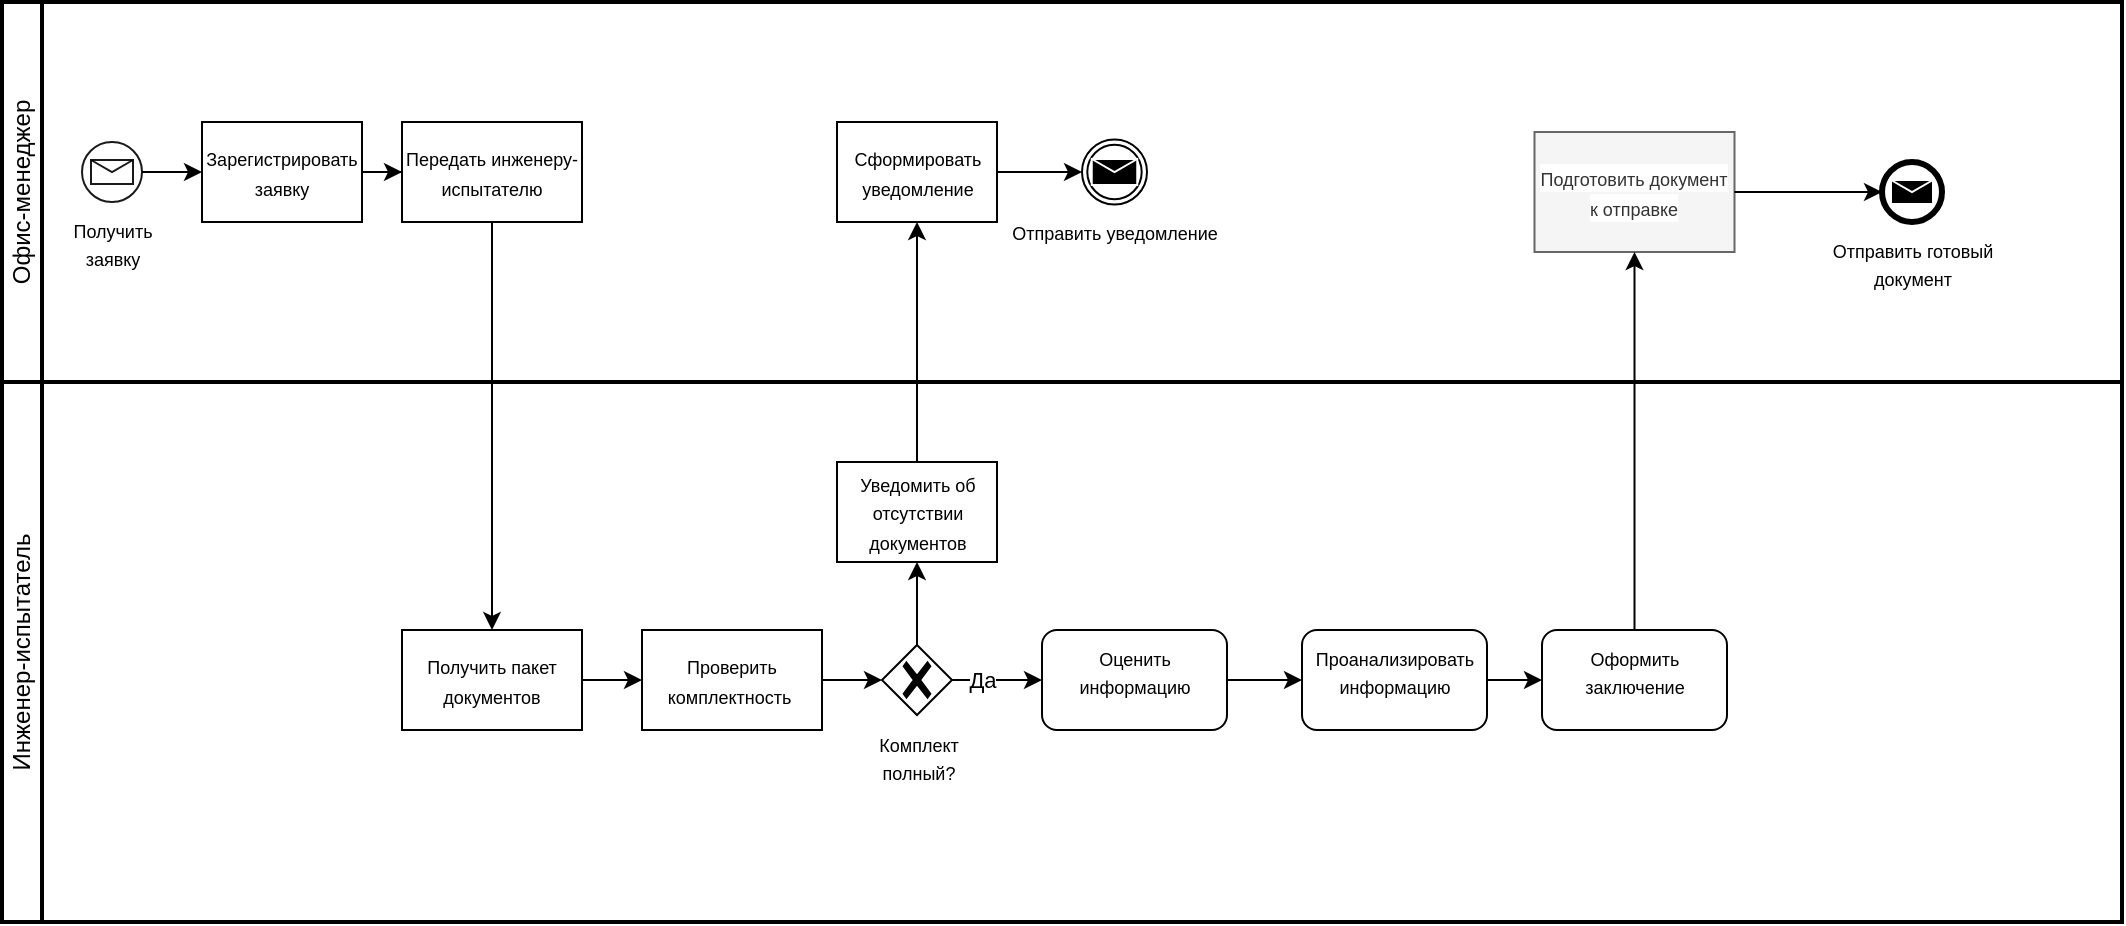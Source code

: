 <mxfile version="27.1.4" pages="2">
  <diagram name="Страница — 1" id="JdAsOSJgoWyrDVArH0wG">
    <mxGraphModel dx="947" dy="552" grid="1" gridSize="10" guides="1" tooltips="1" connect="1" arrows="1" fold="1" page="1" pageScale="1" pageWidth="1169" pageHeight="827" math="0" shadow="0">
      <root>
        <mxCell id="0" />
        <mxCell id="1" parent="0" />
        <mxCell id="9TCDGHJHm5LRPzFvZ1fp-3" value="Офис-менеджер" style="swimlane;html=1;startSize=20;fontStyle=0;collapsible=0;horizontal=0;swimlaneLine=1;swimlaneFillColor=#ffffff;strokeWidth=2;whiteSpace=wrap;" parent="1" vertex="1">
          <mxGeometry x="80" y="340" width="1060" height="190" as="geometry" />
        </mxCell>
        <mxCell id="9TCDGHJHm5LRPzFvZ1fp-6" value="&lt;font style=&quot;font-size: 9px;&quot;&gt;Зарегистрировать заявку&lt;/font&gt;" style="points=[[0.25,0,0],[0.5,0,0],[0.75,0,0],[1,0.25,0],[1,0.5,0],[1,0.75,0],[0.75,1,0],[0.5,1,0],[0.25,1,0],[0,0.75,0],[0,0.5,0],[0,0.25,0]];shape=mxgraph.bpmn.task2;whiteSpace=wrap;rectStyle=rounded;size=10;html=1;container=1;expand=0;collapsible=0;taskMarker=abstract;" parent="9TCDGHJHm5LRPzFvZ1fp-3" vertex="1">
          <mxGeometry x="100" y="60" width="80" height="50" as="geometry" />
        </mxCell>
        <mxCell id="9TCDGHJHm5LRPzFvZ1fp-7" value="&lt;font style=&quot;font-size: 9px;&quot;&gt;Получить&lt;/font&gt;&lt;div&gt;&lt;font style=&quot;font-size: 9px;&quot;&gt;заявку&lt;/font&gt;&lt;/div&gt;" style="points=[[0.145,0.145,0],[0.5,0,0],[0.855,0.145,0],[1,0.5,0],[0.855,0.855,0],[0.5,1,0],[0.145,0.855,0],[0,0.5,0]];shape=mxgraph.bpmn.event;html=1;verticalLabelPosition=bottom;labelBackgroundColor=#ffffff;verticalAlign=top;align=center;perimeter=ellipsePerimeter;outlineConnect=0;aspect=fixed;outline=standard;symbol=message;opacity=90;" parent="9TCDGHJHm5LRPzFvZ1fp-3" vertex="1">
          <mxGeometry x="40" y="70" width="30" height="30" as="geometry" />
        </mxCell>
        <mxCell id="9TCDGHJHm5LRPzFvZ1fp-8" value="" style="endArrow=classic;html=1;rounded=0;exitX=1;exitY=0.5;exitDx=0;exitDy=0;exitPerimeter=0;entryX=0;entryY=0.5;entryDx=0;entryDy=0;entryPerimeter=0;" parent="9TCDGHJHm5LRPzFvZ1fp-3" source="9TCDGHJHm5LRPzFvZ1fp-7" target="9TCDGHJHm5LRPzFvZ1fp-6" edge="1">
          <mxGeometry width="50" height="50" relative="1" as="geometry">
            <mxPoint x="90" y="100" as="sourcePoint" />
            <mxPoint x="140" y="50" as="targetPoint" />
          </mxGeometry>
        </mxCell>
        <mxCell id="9TCDGHJHm5LRPzFvZ1fp-21" value="" style="edgeStyle=orthogonalEdgeStyle;rounded=0;orthogonalLoop=1;jettySize=auto;html=1;" parent="9TCDGHJHm5LRPzFvZ1fp-3" source="9TCDGHJHm5LRPzFvZ1fp-6" target="9TCDGHJHm5LRPzFvZ1fp-9" edge="1">
          <mxGeometry relative="1" as="geometry">
            <mxPoint x="260" y="205" as="sourcePoint" />
            <mxPoint x="320" y="205" as="targetPoint" />
          </mxGeometry>
        </mxCell>
        <mxCell id="9TCDGHJHm5LRPzFvZ1fp-9" value="&lt;font style=&quot;font-size: 9px;&quot;&gt;Передать инженеру- испытателю&lt;/font&gt;" style="points=[[0.25,0,0],[0.5,0,0],[0.75,0,0],[1,0.25,0],[1,0.5,0],[1,0.75,0],[0.75,1,0],[0.5,1,0],[0.25,1,0],[0,0.75,0],[0,0.5,0],[0,0.25,0]];shape=mxgraph.bpmn.task2;whiteSpace=wrap;rectStyle=rounded;size=10;html=1;container=1;expand=0;collapsible=0;taskMarker=abstract;" parent="9TCDGHJHm5LRPzFvZ1fp-3" vertex="1">
          <mxGeometry x="200" y="60" width="90" height="50" as="geometry" />
        </mxCell>
        <mxCell id="9TCDGHJHm5LRPzFvZ1fp-24" value="&lt;font style=&quot;font-size: 9px;&quot;&gt;Отправить уведомление&lt;/font&gt;" style="points=[[0.145,0.145,0],[0.5,0,0],[0.855,0.145,0],[1,0.5,0],[0.855,0.855,0],[0.5,1,0],[0.145,0.855,0],[0,0.5,0]];shape=mxgraph.bpmn.event;html=1;verticalLabelPosition=bottom;labelBackgroundColor=#ffffff;verticalAlign=top;align=center;perimeter=ellipsePerimeter;outlineConnect=0;aspect=fixed;outline=throwing;symbol=message;" parent="9TCDGHJHm5LRPzFvZ1fp-3" vertex="1">
          <mxGeometry x="540" y="68.75" width="32.5" height="32.5" as="geometry" />
        </mxCell>
        <mxCell id="9TCDGHJHm5LRPzFvZ1fp-35" value="" style="edgeStyle=orthogonalEdgeStyle;rounded=0;orthogonalLoop=1;jettySize=auto;html=1;" parent="9TCDGHJHm5LRPzFvZ1fp-3" source="9TCDGHJHm5LRPzFvZ1fp-33" target="9TCDGHJHm5LRPzFvZ1fp-24" edge="1">
          <mxGeometry relative="1" as="geometry" />
        </mxCell>
        <mxCell id="9TCDGHJHm5LRPzFvZ1fp-33" value="&lt;font style=&quot;font-size: 9px;&quot;&gt;Сформировать уведомление&lt;/font&gt;" style="points=[[0.25,0,0],[0.5,0,0],[0.75,0,0],[1,0.25,0],[1,0.5,0],[1,0.75,0],[0.75,1,0],[0.5,1,0],[0.25,1,0],[0,0.75,0],[0,0.5,0],[0,0.25,0]];shape=mxgraph.bpmn.task2;whiteSpace=wrap;rectStyle=rounded;size=10;html=1;container=1;expand=0;collapsible=0;taskMarker=abstract;" parent="9TCDGHJHm5LRPzFvZ1fp-3" vertex="1">
          <mxGeometry x="417.5" y="60" width="80" height="50" as="geometry" />
        </mxCell>
        <mxCell id="9TCDGHJHm5LRPzFvZ1fp-44" value="&lt;span style=&quot;background-color: rgb(255, 255, 255);&quot;&gt;&lt;font style=&quot;font-size: 9px;&quot;&gt;Подготовить документ к отправке&lt;/font&gt;&lt;/span&gt;" style="points=[[0.25,0,0],[0.5,0,0],[0.75,0,0],[1,0.25,0],[1,0.5,0],[1,0.75,0],[0.75,1,0],[0.5,1,0],[0.25,1,0],[0,0.75,0],[0,0.5,0],[0,0.25,0]];shape=mxgraph.bpmn.task2;whiteSpace=wrap;rectStyle=rounded;size=10;html=1;container=1;expand=0;collapsible=0;taskMarker=abstract;isLoopSub=1;fillColor=#f5f5f5;strokeColor=#666666;fontColor=#333333;align=center;" parent="9TCDGHJHm5LRPzFvZ1fp-3" vertex="1">
          <mxGeometry x="766.25" y="65" width="100" height="60" as="geometry" />
        </mxCell>
        <mxCell id="9TCDGHJHm5LRPzFvZ1fp-45" value="&lt;font style=&quot;font-size: 9px;&quot;&gt;Отправить&amp;nbsp;&lt;/font&gt;&lt;span style=&quot;font-size: 9px; background-color: light-dark(rgb(255, 255, 255), rgb(18, 18, 18)); color: light-dark(rgb(0, 0, 0), rgb(255, 255, 255));&quot;&gt;готовый&lt;/span&gt;&lt;div&gt;&lt;font style=&quot;font-size: 9px;&quot;&gt;документ&lt;/font&gt;&lt;/div&gt;" style="points=[[0.145,0.145,0],[0.5,0,0],[0.855,0.145,0],[1,0.5,0],[0.855,0.855,0],[0.5,1,0],[0.145,0.855,0],[0,0.5,0]];shape=mxgraph.bpmn.event;html=1;verticalLabelPosition=bottom;labelBackgroundColor=#ffffff;verticalAlign=top;align=center;perimeter=ellipsePerimeter;outlineConnect=0;aspect=fixed;outline=end;symbol=message;" parent="9TCDGHJHm5LRPzFvZ1fp-3" vertex="1">
          <mxGeometry x="940" y="80" width="30" height="30" as="geometry" />
        </mxCell>
        <mxCell id="9TCDGHJHm5LRPzFvZ1fp-46" value="" style="endArrow=classic;html=1;rounded=0;exitX=1;exitY=0.5;exitDx=0;exitDy=0;exitPerimeter=0;entryX=0;entryY=0.5;entryDx=0;entryDy=0;entryPerimeter=0;" parent="9TCDGHJHm5LRPzFvZ1fp-3" source="9TCDGHJHm5LRPzFvZ1fp-44" target="9TCDGHJHm5LRPzFvZ1fp-45" edge="1">
          <mxGeometry width="50" height="50" relative="1" as="geometry">
            <mxPoint x="830" y="180" as="sourcePoint" />
            <mxPoint x="830" y="240" as="targetPoint" />
          </mxGeometry>
        </mxCell>
        <mxCell id="9TCDGHJHm5LRPzFvZ1fp-4" value="Инженер-испытатель" style="swimlane;html=1;startSize=20;fontStyle=0;collapsible=0;horizontal=0;swimlaneLine=1;swimlaneFillColor=#ffffff;strokeWidth=2;whiteSpace=wrap;" parent="1" vertex="1">
          <mxGeometry x="80" y="530" width="1060" height="270" as="geometry" />
        </mxCell>
        <mxCell id="9TCDGHJHm5LRPzFvZ1fp-17" value="" style="edgeStyle=orthogonalEdgeStyle;rounded=0;orthogonalLoop=1;jettySize=auto;html=1;" parent="9TCDGHJHm5LRPzFvZ1fp-4" source="9TCDGHJHm5LRPzFvZ1fp-14" target="9TCDGHJHm5LRPzFvZ1fp-16" edge="1">
          <mxGeometry relative="1" as="geometry" />
        </mxCell>
        <mxCell id="9TCDGHJHm5LRPzFvZ1fp-14" value="&lt;font style=&quot;font-size: 9px;&quot;&gt;Получить пакет документов&lt;/font&gt;" style="points=[[0.25,0,0],[0.5,0,0],[0.75,0,0],[1,0.25,0],[1,0.5,0],[1,0.75,0],[0.75,1,0],[0.5,1,0],[0.25,1,0],[0,0.75,0],[0,0.5,0],[0,0.25,0]];shape=mxgraph.bpmn.task2;whiteSpace=wrap;rectStyle=rounded;size=10;html=1;container=1;expand=0;collapsible=0;taskMarker=abstract;" parent="9TCDGHJHm5LRPzFvZ1fp-4" vertex="1">
          <mxGeometry x="200" y="124" width="90" height="50" as="geometry" />
        </mxCell>
        <mxCell id="9TCDGHJHm5LRPzFvZ1fp-19" value="" style="edgeStyle=orthogonalEdgeStyle;rounded=0;orthogonalLoop=1;jettySize=auto;html=1;entryX=0;entryY=0.5;entryDx=0;entryDy=0;entryPerimeter=0;" parent="9TCDGHJHm5LRPzFvZ1fp-4" source="9TCDGHJHm5LRPzFvZ1fp-16" target="9TCDGHJHm5LRPzFvZ1fp-20" edge="1">
          <mxGeometry relative="1" as="geometry">
            <mxPoint x="480" y="80" as="targetPoint" />
            <Array as="points" />
          </mxGeometry>
        </mxCell>
        <mxCell id="9TCDGHJHm5LRPzFvZ1fp-16" value="&lt;font style=&quot;font-size: 9px;&quot;&gt;Проверить комплектность&amp;nbsp;&lt;/font&gt;" style="points=[[0.25,0,0],[0.5,0,0],[0.75,0,0],[1,0.25,0],[1,0.5,0],[1,0.75,0],[0.75,1,0],[0.5,1,0],[0.25,1,0],[0,0.75,0],[0,0.5,0],[0,0.25,0]];shape=mxgraph.bpmn.task2;whiteSpace=wrap;rectStyle=rounded;size=10;html=1;container=1;expand=0;collapsible=0;taskMarker=abstract;" parent="9TCDGHJHm5LRPzFvZ1fp-4" vertex="1">
          <mxGeometry x="320" y="124" width="90" height="50" as="geometry" />
        </mxCell>
        <mxCell id="9TCDGHJHm5LRPzFvZ1fp-26" value="" style="edgeStyle=orthogonalEdgeStyle;rounded=0;orthogonalLoop=1;jettySize=auto;html=1;" parent="9TCDGHJHm5LRPzFvZ1fp-4" source="9TCDGHJHm5LRPzFvZ1fp-20" target="9TCDGHJHm5LRPzFvZ1fp-25" edge="1">
          <mxGeometry relative="1" as="geometry" />
        </mxCell>
        <mxCell id="9TCDGHJHm5LRPzFvZ1fp-27" value="Да" style="edgeLabel;html=1;align=center;verticalAlign=middle;resizable=0;points=[];" parent="9TCDGHJHm5LRPzFvZ1fp-26" vertex="1" connectable="0">
          <mxGeometry x="0.227" relative="1" as="geometry">
            <mxPoint x="-13" as="offset" />
          </mxGeometry>
        </mxCell>
        <mxCell id="9TCDGHJHm5LRPzFvZ1fp-20" value="&lt;font style=&quot;font-size: 9px;&quot;&gt;Комплект&lt;/font&gt;&lt;div&gt;&lt;span style=&quot;background-color: light-dark(rgb(255, 255, 255), rgb(18, 18, 18)); color: light-dark(rgb(0, 0, 0), rgb(255, 255, 255));&quot;&gt;&lt;font style=&quot;font-size: 9px;&quot;&gt;полный?&lt;/font&gt;&lt;/span&gt;&lt;/div&gt;" style="points=[[0.25,0.25,0],[0.5,0,0],[0.75,0.25,0],[1,0.5,0],[0.75,0.75,0],[0.5,1,0],[0.25,0.75,0],[0,0.5,0]];shape=mxgraph.bpmn.gateway2;html=1;verticalLabelPosition=bottom;labelBackgroundColor=#ffffff;verticalAlign=top;align=center;perimeter=rhombusPerimeter;outlineConnect=0;outline=none;symbol=none;gwType=exclusive;" parent="9TCDGHJHm5LRPzFvZ1fp-4" vertex="1">
          <mxGeometry x="440" y="131.5" width="35" height="35" as="geometry" />
        </mxCell>
        <mxCell id="9TCDGHJHm5LRPzFvZ1fp-39" value="" style="edgeStyle=orthogonalEdgeStyle;rounded=0;orthogonalLoop=1;jettySize=auto;html=1;" parent="9TCDGHJHm5LRPzFvZ1fp-4" source="9TCDGHJHm5LRPzFvZ1fp-25" target="9TCDGHJHm5LRPzFvZ1fp-38" edge="1">
          <mxGeometry relative="1" as="geometry" />
        </mxCell>
        <mxCell id="9TCDGHJHm5LRPzFvZ1fp-25" value="&lt;font style=&quot;font-size: 9px;&quot;&gt;Оценить информацию&lt;/font&gt;" style="rounded=1;whiteSpace=wrap;html=1;verticalAlign=top;labelBackgroundColor=#ffffff;" parent="9TCDGHJHm5LRPzFvZ1fp-4" vertex="1">
          <mxGeometry x="520" y="124" width="92.5" height="50" as="geometry" />
        </mxCell>
        <mxCell id="9TCDGHJHm5LRPzFvZ1fp-31" value="&lt;font style=&quot;font-size: 9px;&quot;&gt;Уведомить об отсутствии документов&lt;/font&gt;" style="points=[[0.25,0,0],[0.5,0,0],[0.75,0,0],[1,0.25,0],[1,0.5,0],[1,0.75,0],[0.75,1,0],[0.5,1,0],[0.25,1,0],[0,0.75,0],[0,0.5,0],[0,0.25,0]];shape=mxgraph.bpmn.task2;whiteSpace=wrap;rectStyle=rounded;size=10;html=1;container=1;expand=0;collapsible=0;taskMarker=abstract;" parent="9TCDGHJHm5LRPzFvZ1fp-4" vertex="1">
          <mxGeometry x="417.5" y="40" width="80" height="50" as="geometry" />
        </mxCell>
        <mxCell id="9TCDGHJHm5LRPzFvZ1fp-32" value="" style="endArrow=classic;html=1;rounded=0;exitX=0.5;exitY=0;exitDx=0;exitDy=0;exitPerimeter=0;entryX=0.5;entryY=1;entryDx=0;entryDy=0;entryPerimeter=0;" parent="9TCDGHJHm5LRPzFvZ1fp-4" source="9TCDGHJHm5LRPzFvZ1fp-20" target="9TCDGHJHm5LRPzFvZ1fp-31" edge="1">
          <mxGeometry width="50" height="50" relative="1" as="geometry">
            <mxPoint x="340" y="120" as="sourcePoint" />
            <mxPoint x="390" y="70" as="targetPoint" />
          </mxGeometry>
        </mxCell>
        <mxCell id="9TCDGHJHm5LRPzFvZ1fp-41" value="" style="edgeStyle=orthogonalEdgeStyle;rounded=0;orthogonalLoop=1;jettySize=auto;html=1;" parent="9TCDGHJHm5LRPzFvZ1fp-4" source="9TCDGHJHm5LRPzFvZ1fp-38" target="9TCDGHJHm5LRPzFvZ1fp-40" edge="1">
          <mxGeometry relative="1" as="geometry" />
        </mxCell>
        <mxCell id="9TCDGHJHm5LRPzFvZ1fp-38" value="&lt;font style=&quot;font-size: 9px;&quot;&gt;Проанализировать информацию&lt;/font&gt;" style="rounded=1;whiteSpace=wrap;html=1;verticalAlign=top;labelBackgroundColor=#ffffff;" parent="9TCDGHJHm5LRPzFvZ1fp-4" vertex="1">
          <mxGeometry x="650" y="124" width="92.5" height="50" as="geometry" />
        </mxCell>
        <mxCell id="9TCDGHJHm5LRPzFvZ1fp-40" value="&lt;font style=&quot;font-size: 9px;&quot;&gt;Оформить заключение&lt;/font&gt;" style="rounded=1;whiteSpace=wrap;html=1;verticalAlign=top;labelBackgroundColor=#ffffff;" parent="9TCDGHJHm5LRPzFvZ1fp-4" vertex="1">
          <mxGeometry x="770" y="124" width="92.5" height="50" as="geometry" />
        </mxCell>
        <mxCell id="9TCDGHJHm5LRPzFvZ1fp-15" value="" style="edgeStyle=orthogonalEdgeStyle;rounded=0;orthogonalLoop=1;jettySize=auto;html=1;" parent="1" source="9TCDGHJHm5LRPzFvZ1fp-9" target="9TCDGHJHm5LRPzFvZ1fp-14" edge="1">
          <mxGeometry relative="1" as="geometry" />
        </mxCell>
        <mxCell id="9TCDGHJHm5LRPzFvZ1fp-34" value="" style="edgeStyle=orthogonalEdgeStyle;rounded=0;orthogonalLoop=1;jettySize=auto;html=1;" parent="1" source="9TCDGHJHm5LRPzFvZ1fp-31" target="9TCDGHJHm5LRPzFvZ1fp-33" edge="1">
          <mxGeometry relative="1" as="geometry" />
        </mxCell>
        <mxCell id="9TCDGHJHm5LRPzFvZ1fp-43" value="" style="edgeStyle=orthogonalEdgeStyle;rounded=0;orthogonalLoop=1;jettySize=auto;html=1;entryX=0.5;entryY=1;entryDx=0;entryDy=0;entryPerimeter=0;" parent="1" source="9TCDGHJHm5LRPzFvZ1fp-40" target="9TCDGHJHm5LRPzFvZ1fp-44" edge="1">
          <mxGeometry relative="1" as="geometry">
            <mxPoint x="896.25" y="230" as="targetPoint" />
          </mxGeometry>
        </mxCell>
      </root>
    </mxGraphModel>
  </diagram>
  <diagram name="Копия Страница — 1" id="7LpzkgpUaZMD067cDWDc">
    <mxGraphModel dx="1988" dy="1160" grid="1" gridSize="10" guides="1" tooltips="1" connect="1" arrows="1" fold="1" page="1" pageScale="1" pageWidth="1169" pageHeight="827" math="0" shadow="0">
      <root>
        <mxCell id="yQtGxOdmjUm_d_wi27j--0" />
        <mxCell id="yQtGxOdmjUm_d_wi27j--1" parent="yQtGxOdmjUm_d_wi27j--0" />
        <mxCell id="yQtGxOdmjUm_d_wi27j--2" value="Офис-менеджер" style="swimlane;html=1;startSize=20;fontStyle=0;collapsible=0;horizontal=0;swimlaneLine=1;swimlaneFillColor=#ffffff;strokeWidth=2;whiteSpace=wrap;" parent="yQtGxOdmjUm_d_wi27j--1" vertex="1">
          <mxGeometry x="10" y="280" width="1720" height="250" as="geometry" />
        </mxCell>
        <mxCell id="yQtGxOdmjUm_d_wi27j--3" value="&lt;font style=&quot;font-size: 11px;&quot;&gt;Зарегистрировать заявку&lt;/font&gt;" style="points=[[0.25,0,0],[0.5,0,0],[0.75,0,0],[1,0.25,0],[1,0.5,0],[1,0.75,0],[0.75,1,0],[0.5,1,0],[0.25,1,0],[0,0.75,0],[0,0.5,0],[0,0.25,0]];shape=mxgraph.bpmn.task2;whiteSpace=wrap;rectStyle=rounded;size=10;html=1;container=1;expand=0;collapsible=0;taskMarker=abstract;" parent="yQtGxOdmjUm_d_wi27j--2" vertex="1">
          <mxGeometry x="80" y="67.5" width="100" height="55" as="geometry" />
        </mxCell>
        <mxCell id="yQtGxOdmjUm_d_wi27j--4" value="&lt;font style=&quot;font-size: 10px;&quot;&gt;Получить&lt;/font&gt;&lt;div&gt;&lt;font style=&quot;font-size: 10px;&quot;&gt;заявку&lt;/font&gt;&lt;/div&gt;" style="points=[[0.145,0.145,0],[0.5,0,0],[0.855,0.145,0],[1,0.5,0],[0.855,0.855,0],[0.5,1,0],[0.145,0.855,0],[0,0.5,0]];shape=mxgraph.bpmn.event;html=1;verticalLabelPosition=bottom;labelBackgroundColor=#ffffff;verticalAlign=top;align=center;perimeter=ellipsePerimeter;outlineConnect=0;aspect=fixed;outline=standard;symbol=message;opacity=90;" parent="yQtGxOdmjUm_d_wi27j--2" vertex="1">
          <mxGeometry x="30" y="80" width="30" height="30" as="geometry" />
        </mxCell>
        <mxCell id="yQtGxOdmjUm_d_wi27j--5" value="" style="endArrow=classic;html=1;rounded=0;exitX=1;exitY=0.5;exitDx=0;exitDy=0;exitPerimeter=0;entryX=0;entryY=0.5;entryDx=0;entryDy=0;entryPerimeter=0;" parent="yQtGxOdmjUm_d_wi27j--2" source="yQtGxOdmjUm_d_wi27j--4" target="yQtGxOdmjUm_d_wi27j--3" edge="1">
          <mxGeometry width="50" height="50" relative="1" as="geometry">
            <mxPoint x="90" y="100" as="sourcePoint" />
            <mxPoint x="140" y="50" as="targetPoint" />
          </mxGeometry>
        </mxCell>
        <mxCell id="yQtGxOdmjUm_d_wi27j--6" value="" style="edgeStyle=orthogonalEdgeStyle;rounded=0;orthogonalLoop=1;jettySize=auto;html=1;" parent="yQtGxOdmjUm_d_wi27j--2" source="RFWAuB7aAIMX6tV1S9kd-12" target="yQtGxOdmjUm_d_wi27j--7" edge="1">
          <mxGeometry relative="1" as="geometry">
            <mxPoint x="260" y="205" as="sourcePoint" />
            <mxPoint x="320" y="205" as="targetPoint" />
          </mxGeometry>
        </mxCell>
        <mxCell id="RFWAuB7aAIMX6tV1S9kd-14" value="Да&lt;div&gt;&lt;br&gt;&lt;/div&gt;" style="edgeLabel;html=1;align=center;verticalAlign=middle;resizable=0;points=[];" parent="yQtGxOdmjUm_d_wi27j--6" vertex="1" connectable="0">
          <mxGeometry x="0.255" y="-2" relative="1" as="geometry">
            <mxPoint as="offset" />
          </mxGeometry>
        </mxCell>
        <mxCell id="yQtGxOdmjUm_d_wi27j--7" value="&lt;font&gt;Передать данные заявки инженеру ИЛ&lt;/font&gt;" style="points=[[0.25,0,0],[0.5,0,0],[0.75,0,0],[1,0.25,0],[1,0.5,0],[1,0.75,0],[0.75,1,0],[0.5,1,0],[0.25,1,0],[0,0.75,0],[0,0.5,0],[0,0.25,0]];shape=mxgraph.bpmn.task2;whiteSpace=wrap;rectStyle=rounded;size=10;html=1;container=1;expand=0;collapsible=0;taskMarker=abstract;" parent="yQtGxOdmjUm_d_wi27j--2" vertex="1">
          <mxGeometry x="290" y="65" width="102.5" height="60" as="geometry" />
        </mxCell>
        <mxCell id="RFWAuB7aAIMX6tV1S9kd-12" value="&lt;span style=&quot;background-color: light-dark(rgb(255, 255, 255), rgb(18, 18, 18));&quot;&gt;Требуется очная&lt;/span&gt;&lt;div&gt;&lt;span style=&quot;background-color: light-dark(rgb(255, 255, 255), rgb(18, 18, 18));&quot;&gt;&amp;nbsp;проверка?&lt;/span&gt;&lt;/div&gt;" style="points=[[0.25,0.25,0],[0.5,0,0],[0.75,0.25,0],[1,0.5,0],[0.75,0.75,0],[0.5,1,0],[0.25,0.75,0],[0,0.5,0]];shape=mxgraph.bpmn.gateway2;html=1;verticalLabelPosition=bottom;labelBackgroundColor=#ffffff;verticalAlign=middle;align=center;perimeter=rhombusPerimeter;outlineConnect=0;outline=none;symbol=none;gwType=exclusive;textShadow=0;fontColor=default;labelBorderColor=none;" parent="yQtGxOdmjUm_d_wi27j--2" vertex="1">
          <mxGeometry x="200" y="70" width="50" height="50" as="geometry" />
        </mxCell>
        <mxCell id="RFWAuB7aAIMX6tV1S9kd-13" value="" style="edgeStyle=orthogonalEdgeStyle;rounded=0;orthogonalLoop=1;jettySize=auto;html=1;" parent="yQtGxOdmjUm_d_wi27j--2" source="yQtGxOdmjUm_d_wi27j--3" target="RFWAuB7aAIMX6tV1S9kd-12" edge="1">
          <mxGeometry relative="1" as="geometry">
            <mxPoint x="170" y="425" as="sourcePoint" />
            <mxPoint x="308" y="425" as="targetPoint" />
          </mxGeometry>
        </mxCell>
        <mxCell id="RFWAuB7aAIMX6tV1S9kd-30" value="Сформировать уведомление" style="points=[[0.25,0,0],[0.5,0,0],[0.75,0,0],[1,0.25,0],[1,0.5,0],[1,0.75,0],[0.75,1,0],[0.5,1,0],[0.25,1,0],[0,0.75,0],[0,0.5,0],[0,0.25,0]];shape=mxgraph.bpmn.task2;whiteSpace=wrap;rectStyle=rounded;size=10;html=1;container=1;expand=0;collapsible=0;taskMarker=abstract;" parent="yQtGxOdmjUm_d_wi27j--2" vertex="1">
          <mxGeometry x="900" y="75" width="100" height="50" as="geometry" />
        </mxCell>
        <mxCell id="RFWAuB7aAIMX6tV1S9kd-32" value="Отправить уведомление&lt;div&gt;&amp;nbsp;о несоответствии&lt;/div&gt;" style="points=[[0.145,0.145,0],[0.5,0,0],[0.855,0.145,0],[1,0.5,0],[0.855,0.855,0],[0.5,1,0],[0.145,0.855,0],[0,0.5,0]];shape=mxgraph.bpmn.event;html=1;verticalLabelPosition=bottom;labelBackgroundColor=#ffffff;verticalAlign=top;align=center;perimeter=ellipsePerimeter;outlineConnect=0;aspect=fixed;outline=end;symbol=message;" parent="yQtGxOdmjUm_d_wi27j--2" vertex="1">
          <mxGeometry x="1060" y="82.5" width="35" height="35" as="geometry" />
        </mxCell>
        <mxCell id="RFWAuB7aAIMX6tV1S9kd-33" value="" style="endArrow=classic;html=1;rounded=0;exitX=1;exitY=0.5;exitDx=0;exitDy=0;exitPerimeter=0;entryX=0;entryY=0.5;entryDx=0;entryDy=0;entryPerimeter=0;" parent="yQtGxOdmjUm_d_wi27j--2" source="RFWAuB7aAIMX6tV1S9kd-30" target="RFWAuB7aAIMX6tV1S9kd-32" edge="1">
          <mxGeometry width="50" height="50" relative="1" as="geometry">
            <mxPoint x="870" y="140" as="sourcePoint" />
            <mxPoint x="920" y="90" as="targetPoint" />
          </mxGeometry>
        </mxCell>
        <mxCell id="fvcKFfCOrMoyN4EGfYjZ-17" value="" style="edgeStyle=orthogonalEdgeStyle;rounded=0;orthogonalLoop=1;jettySize=auto;html=1;entryX=0;entryY=0.5;entryDx=0;entryDy=0;entryPerimeter=0;exitX=1;exitY=0.5;exitDx=0;exitDy=0;exitPerimeter=0;" parent="yQtGxOdmjUm_d_wi27j--2" source="fvcKFfCOrMoyN4EGfYjZ-22" target="fvcKFfCOrMoyN4EGfYjZ-18" edge="1">
          <mxGeometry relative="1" as="geometry">
            <mxPoint x="1582.5" y="95.0" as="sourcePoint" />
            <mxPoint x="1691" y="95" as="targetPoint" />
          </mxGeometry>
        </mxCell>
        <mxCell id="fvcKFfCOrMoyN4EGfYjZ-18" value="Отправить документ&lt;div&gt;&amp;nbsp;заказчику&lt;/div&gt;" style="points=[[0.145,0.145,0],[0.5,0,0],[0.855,0.145,0],[1,0.5,0],[0.855,0.855,0],[0.5,1,0],[0.145,0.855,0],[0,0.5,0]];shape=mxgraph.bpmn.event;html=1;verticalLabelPosition=bottom;labelBackgroundColor=#ffffff;verticalAlign=top;align=center;perimeter=ellipsePerimeter;outlineConnect=0;aspect=fixed;outline=end;symbol=message;" parent="yQtGxOdmjUm_d_wi27j--2" vertex="1">
          <mxGeometry x="1630" y="77.5" width="35" height="35" as="geometry" />
        </mxCell>
        <mxCell id="fvcKFfCOrMoyN4EGfYjZ-22" value="Подготовить документ к отправке" style="points=[[0.25,0,0],[0.5,0,0],[0.75,0,0],[1,0.25,0],[1,0.5,0],[1,0.75,0],[0.75,1,0],[0.5,1,0],[0.25,1,0],[0,0.75,0],[0,0.5,0],[0,0.25,0]];shape=mxgraph.bpmn.task2;whiteSpace=wrap;rectStyle=rounded;size=10;html=1;container=1;expand=0;collapsible=0;taskMarker=abstract;isLoopSub=1;fillColor=#f5f5f5;fontColor=#333333;strokeColor=#666666;" parent="yQtGxOdmjUm_d_wi27j--2" vertex="1">
          <mxGeometry x="1465.63" y="60" width="121.25" height="70" as="geometry" />
        </mxCell>
        <mxCell id="GdXbUY7H38-iCRs2Wi-D-4" value="Сформировать уведомление" style="points=[[0.25,0,0],[0.5,0,0],[0.75,0,0],[1,0.25,0],[1,0.5,0],[1,0.75,0],[0.75,1,0],[0.5,1,0],[0.25,1,0],[0,0.75,0],[0,0.5,0],[0,0.25,0]];shape=mxgraph.bpmn.task2;whiteSpace=wrap;rectStyle=rounded;size=10;html=1;container=1;expand=0;collapsible=0;taskMarker=abstract;" vertex="1" parent="yQtGxOdmjUm_d_wi27j--2">
          <mxGeometry x="470" y="70" width="100" height="50" as="geometry" />
        </mxCell>
        <mxCell id="GdXbUY7H38-iCRs2Wi-D-5" value="Отправить уведомление&lt;div&gt;&amp;nbsp;о несоответствии&lt;/div&gt;" style="points=[[0.145,0.145,0],[0.5,0,0],[0.855,0.145,0],[1,0.5,0],[0.855,0.855,0],[0.5,1,0],[0.145,0.855,0],[0,0.5,0]];shape=mxgraph.bpmn.event;html=1;verticalLabelPosition=bottom;labelBackgroundColor=#ffffff;verticalAlign=top;align=center;perimeter=ellipsePerimeter;outlineConnect=0;aspect=fixed;outline=end;symbol=message;" vertex="1" parent="yQtGxOdmjUm_d_wi27j--2">
          <mxGeometry x="650" y="77.5" width="35" height="35" as="geometry" />
        </mxCell>
        <mxCell id="GdXbUY7H38-iCRs2Wi-D-7" value="" style="endArrow=classic;html=1;rounded=0;exitX=1;exitY=0.5;exitDx=0;exitDy=0;exitPerimeter=0;entryX=0;entryY=0.5;entryDx=0;entryDy=0;entryPerimeter=0;" edge="1" parent="yQtGxOdmjUm_d_wi27j--2" source="GdXbUY7H38-iCRs2Wi-D-4" target="GdXbUY7H38-iCRs2Wi-D-5">
          <mxGeometry width="50" height="50" relative="1" as="geometry">
            <mxPoint x="680" y="240" as="sourcePoint" />
            <mxPoint x="670" y="98" as="targetPoint" />
          </mxGeometry>
        </mxCell>
        <mxCell id="yQtGxOdmjUm_d_wi27j--14" value="Инженер-испытатель" style="swimlane;html=1;startSize=20;fontStyle=0;collapsible=0;horizontal=0;swimlaneLine=1;swimlaneFillColor=#ffffff;strokeWidth=2;whiteSpace=wrap;" parent="yQtGxOdmjUm_d_wi27j--1" vertex="1">
          <mxGeometry x="10" y="530" width="1720" height="270" as="geometry" />
        </mxCell>
        <mxCell id="RFWAuB7aAIMX6tV1S9kd-37" value="Получить данные заявки" style="points=[[0.25,0,0],[0.5,0,0],[0.75,0,0],[1,0.25,0],[1,0.5,0],[1,0.75,0],[0.75,1,0],[0.5,1,0],[0.25,1,0],[0,0.75,0],[0,0.5,0],[0,0.25,0]];shape=mxgraph.bpmn.task2;whiteSpace=wrap;rectStyle=rounded;size=10;html=1;container=1;expand=0;collapsible=0;taskMarker=abstract;" parent="yQtGxOdmjUm_d_wi27j--14" vertex="1">
          <mxGeometry x="172.5" y="105" width="105" height="60" as="geometry" />
        </mxCell>
        <mxCell id="RFWAuB7aAIMX6tV1S9kd-42" value="Идентифицировать ТС" style="points=[[0.25,0,0],[0.5,0,0],[0.75,0,0],[1,0.25,0],[1,0.5,0],[1,0.75,0],[0.75,1,0],[0.5,1,0],[0.25,1,0],[0,0.75,0],[0,0.5,0],[0,0.25,0]];shape=mxgraph.bpmn.task2;whiteSpace=wrap;rectStyle=rounded;size=10;html=1;container=1;expand=0;collapsible=0;taskMarker=abstract;" parent="yQtGxOdmjUm_d_wi27j--14" vertex="1">
          <mxGeometry x="700" y="102.5" width="112.5" height="65" as="geometry" />
        </mxCell>
        <mxCell id="nMRffuZl3H8XkMaRA2KJ-1" value="" style="edgeStyle=orthogonalEdgeStyle;rounded=0;orthogonalLoop=1;jettySize=auto;html=1;" parent="yQtGxOdmjUm_d_wi27j--14" source="RFWAuB7aAIMX6tV1S9kd-44" target="nMRffuZl3H8XkMaRA2KJ-0" edge="1">
          <mxGeometry relative="1" as="geometry" />
        </mxCell>
        <mxCell id="RFWAuB7aAIMX6tV1S9kd-44" value="Провести оценку результатов испытаний" style="points=[[0.25,0,0],[0.5,0,0],[0.75,0,0],[1,0.25,0],[1,0.5,0],[1,0.75,0],[0.75,1,0],[0.5,1,0],[0.25,1,0],[0,0.75,0],[0,0.5,0],[0,0.25,0]];shape=mxgraph.bpmn.task2;whiteSpace=wrap;rectStyle=rounded;size=10;html=1;container=1;expand=0;collapsible=0;taskMarker=abstract;" parent="yQtGxOdmjUm_d_wi27j--14" vertex="1">
          <mxGeometry x="1010" y="102.5" width="112.5" height="65" as="geometry" />
        </mxCell>
        <mxCell id="fvcKFfCOrMoyN4EGfYjZ-1" value="" style="edgeStyle=orthogonalEdgeStyle;rounded=0;orthogonalLoop=1;jettySize=auto;html=1;" parent="yQtGxOdmjUm_d_wi27j--14" source="nMRffuZl3H8XkMaRA2KJ-0" target="fvcKFfCOrMoyN4EGfYjZ-0" edge="1">
          <mxGeometry relative="1" as="geometry" />
        </mxCell>
        <mxCell id="nMRffuZl3H8XkMaRA2KJ-0" value="Провести оценку информации" style="points=[[0.25,0,0],[0.5,0,0],[0.75,0,0],[1,0.25,0],[1,0.5,0],[1,0.75,0],[0.75,1,0],[0.5,1,0],[0.25,1,0],[0,0.75,0],[0,0.5,0],[0,0.25,0]];shape=mxgraph.bpmn.task2;whiteSpace=wrap;rectStyle=rounded;size=10;html=1;container=1;expand=0;collapsible=0;taskMarker=abstract;" parent="yQtGxOdmjUm_d_wi27j--14" vertex="1">
          <mxGeometry x="1193.75" y="102.5" width="112.5" height="65" as="geometry" />
        </mxCell>
        <mxCell id="fvcKFfCOrMoyN4EGfYjZ-11" value="" style="edgeStyle=orthogonalEdgeStyle;rounded=0;orthogonalLoop=1;jettySize=auto;html=1;" parent="yQtGxOdmjUm_d_wi27j--14" source="fvcKFfCOrMoyN4EGfYjZ-0" target="fvcKFfCOrMoyN4EGfYjZ-10" edge="1">
          <mxGeometry relative="1" as="geometry" />
        </mxCell>
        <mxCell id="fvcKFfCOrMoyN4EGfYjZ-0" value="Провести анализ информации" style="points=[[0.25,0,0],[0.5,0,0],[0.75,0,0],[1,0.25,0],[1,0.5,0],[1,0.75,0],[0.75,1,0],[0.5,1,0],[0.25,1,0],[0,0.75,0],[0,0.5,0],[0,0.25,0]];shape=mxgraph.bpmn.task2;whiteSpace=wrap;rectStyle=rounded;size=10;html=1;container=1;expand=0;collapsible=0;taskMarker=abstract;" parent="yQtGxOdmjUm_d_wi27j--14" vertex="1">
          <mxGeometry x="1330" y="102.5" width="112.5" height="65" as="geometry" />
        </mxCell>
        <mxCell id="fvcKFfCOrMoyN4EGfYjZ-10" value="Сформировать Протокол проверки безопасности" style="points=[[0.25,0,0],[0.5,0,0],[0.75,0,0],[1,0.25,0],[1,0.5,0],[1,0.75,0],[0.75,1,0],[0.5,1,0],[0.25,1,0],[0,0.75,0],[0,0.5,0],[0,0.25,0]];shape=mxgraph.bpmn.task2;whiteSpace=wrap;rectStyle=rounded;size=10;html=1;container=1;expand=0;collapsible=0;taskMarker=abstract;" parent="yQtGxOdmjUm_d_wi27j--14" vertex="1">
          <mxGeometry x="1470" y="102.5" width="112.5" height="65" as="geometry" />
        </mxCell>
        <mxCell id="GdXbUY7H38-iCRs2Wi-D-0" value="Данные полные?" style="points=[[0.25,0.25,0],[0.5,0,0],[0.75,0.25,0],[1,0.5,0],[0.75,0.75,0],[0.5,1,0],[0.25,0.75,0],[0,0.5,0]];shape=mxgraph.bpmn.gateway2;html=1;verticalLabelPosition=bottom;labelBackgroundColor=#ffffff;verticalAlign=top;align=center;perimeter=rhombusPerimeter;outlineConnect=0;outline=none;symbol=none;gwType=exclusive;" vertex="1" parent="yQtGxOdmjUm_d_wi27j--14">
          <mxGeometry x="495" y="110" width="50" height="50" as="geometry" />
        </mxCell>
        <mxCell id="GdXbUY7H38-iCRs2Wi-D-1" value="" style="endArrow=classic;html=1;rounded=0;exitX=1;exitY=0.5;exitDx=0;exitDy=0;exitPerimeter=0;entryX=0;entryY=0.5;entryDx=0;entryDy=0;entryPerimeter=0;" edge="1" parent="yQtGxOdmjUm_d_wi27j--14" source="RFWAuB7aAIMX6tV1S9kd-37" target="GdXbUY7H38-iCRs2Wi-D-0">
          <mxGeometry width="50" height="50" relative="1" as="geometry">
            <mxPoint x="570" y="70" as="sourcePoint" />
            <mxPoint x="620" y="20" as="targetPoint" />
          </mxGeometry>
        </mxCell>
        <mxCell id="GdXbUY7H38-iCRs2Wi-D-8" value="" style="endArrow=classic;html=1;rounded=0;exitX=1;exitY=0.5;exitDx=0;exitDy=0;exitPerimeter=0;entryX=0;entryY=0.5;entryDx=0;entryDy=0;entryPerimeter=0;" edge="1" parent="yQtGxOdmjUm_d_wi27j--14" source="GdXbUY7H38-iCRs2Wi-D-0" target="RFWAuB7aAIMX6tV1S9kd-42">
          <mxGeometry width="50" height="50" relative="1" as="geometry">
            <mxPoint x="680" y="50" as="sourcePoint" />
            <mxPoint x="730" as="targetPoint" />
          </mxGeometry>
        </mxCell>
        <mxCell id="GdXbUY7H38-iCRs2Wi-D-9" value="Да" style="edgeLabel;html=1;align=center;verticalAlign=middle;resizable=0;points=[];" vertex="1" connectable="0" parent="GdXbUY7H38-iCRs2Wi-D-8">
          <mxGeometry x="-0.117" y="-4" relative="1" as="geometry">
            <mxPoint as="offset" />
          </mxGeometry>
        </mxCell>
        <mxCell id="lLBeuQrlCg0O25PSZojn-2" value="ТС соответствует&lt;div&gt;&amp;nbsp;заявке?&lt;/div&gt;" style="points=[[0.25,0.25,0],[0.5,0,0],[0.75,0.25,0],[1,0.5,0],[0.75,0.75,0],[0.5,1,0],[0.25,0.75,0],[0,0.5,0]];shape=mxgraph.bpmn.gateway2;html=1;verticalLabelPosition=bottom;labelBackgroundColor=#ffffff;verticalAlign=top;align=center;perimeter=rhombusPerimeter;outlineConnect=0;outline=none;symbol=none;gwType=exclusive;" vertex="1" parent="yQtGxOdmjUm_d_wi27j--14">
          <mxGeometry x="850" y="110" width="50" height="50" as="geometry" />
        </mxCell>
        <mxCell id="lLBeuQrlCg0O25PSZojn-5" value="" style="endArrow=classic;html=1;rounded=0;exitX=1;exitY=0.5;exitDx=0;exitDy=0;exitPerimeter=0;entryX=0;entryY=0.5;entryDx=0;entryDy=0;entryPerimeter=0;" edge="1" parent="yQtGxOdmjUm_d_wi27j--14" source="lLBeuQrlCg0O25PSZojn-2" target="RFWAuB7aAIMX6tV1S9kd-44">
          <mxGeometry width="50" height="50" relative="1" as="geometry">
            <mxPoint x="780" y="20" as="sourcePoint" />
            <mxPoint x="830" y="-30" as="targetPoint" />
          </mxGeometry>
        </mxCell>
        <mxCell id="lLBeuQrlCg0O25PSZojn-7" value="Да" style="edgeLabel;html=1;align=center;verticalAlign=middle;resizable=0;points=[];" vertex="1" connectable="0" parent="lLBeuQrlCg0O25PSZojn-5">
          <mxGeometry x="-0.25" y="-2" relative="1" as="geometry">
            <mxPoint as="offset" />
          </mxGeometry>
        </mxCell>
        <mxCell id="RFWAuB7aAIMX6tV1S9kd-0" value="&lt;font style=&quot;font-size: 10px;&quot;&gt;Инженер испытательной лабооратории&lt;/font&gt;" style="swimlane;html=1;startSize=20;fontStyle=0;collapsible=0;horizontal=0;swimlaneLine=1;swimlaneFillColor=#ffffff;strokeWidth=2;whiteSpace=wrap;" parent="yQtGxOdmjUm_d_wi27j--1" vertex="1">
          <mxGeometry x="10" y="80" width="1720" height="200" as="geometry" />
        </mxCell>
        <mxCell id="RFWAuB7aAIMX6tV1S9kd-15" value="ТС соответствует&lt;div&gt;&amp;nbsp;заявке?&lt;/div&gt;" style="points=[[0.25,0.25,0],[0.5,0,0],[0.75,0.25,0],[1,0.5,0],[0.75,0.75,0],[0.5,1,0],[0.25,0.75,0],[0,0.5,0]];shape=mxgraph.bpmn.gateway2;html=1;verticalLabelPosition=bottom;labelBackgroundColor=#ffffff;verticalAlign=top;align=center;perimeter=rhombusPerimeter;outlineConnect=0;outline=none;symbol=none;gwType=exclusive;" parent="RFWAuB7aAIMX6tV1S9kd-0" vertex="1">
          <mxGeometry x="820" y="75" width="50" height="50" as="geometry" />
        </mxCell>
        <mxCell id="RFWAuB7aAIMX6tV1S9kd-4" value="Оформить акт приема-передачи" style="points=[[0.25,0,0],[0.5,0,0],[0.75,0,0],[1,0.25,0],[1,0.5,0],[1,0.75,0],[0.75,1,0],[0.5,1,0],[0.25,1,0],[0,0.75,0],[0,0.5,0],[0,0.25,0]];shape=mxgraph.bpmn.task2;whiteSpace=wrap;rectStyle=rounded;size=10;html=1;container=1;expand=0;collapsible=0;taskMarker=abstract;" parent="RFWAuB7aAIMX6tV1S9kd-0" vertex="1">
          <mxGeometry x="420" y="70" width="105" height="60" as="geometry" />
        </mxCell>
        <mxCell id="RFWAuB7aAIMX6tV1S9kd-5" value="" style="endArrow=classic;html=1;rounded=0;entryX=0;entryY=0.5;entryDx=0;entryDy=0;entryPerimeter=0;" parent="RFWAuB7aAIMX6tV1S9kd-0" source="RFWAuB7aAIMX6tV1S9kd-1" target="RFWAuB7aAIMX6tV1S9kd-4" edge="1">
          <mxGeometry width="50" height="50" relative="1" as="geometry">
            <mxPoint x="300" y="100" as="sourcePoint" />
            <mxPoint x="410" y="120" as="targetPoint" />
          </mxGeometry>
        </mxCell>
        <mxCell id="RFWAuB7aAIMX6tV1S9kd-6" value="Заполнить журнал окружающей среды и оборудования" style="points=[[0.25,0,0],[0.5,0,0],[0.75,0,0],[1,0.25,0],[1,0.5,0],[1,0.75,0],[0.75,1,0],[0.5,1,0],[0.25,1,0],[0,0.75,0],[0,0.5,0],[0,0.25,0]];shape=mxgraph.bpmn.task2;whiteSpace=wrap;rectStyle=rounded;size=10;html=1;container=1;expand=0;collapsible=0;taskMarker=abstract;" parent="RFWAuB7aAIMX6tV1S9kd-0" vertex="1">
          <mxGeometry x="550" y="65" width="105" height="70" as="geometry" />
        </mxCell>
        <mxCell id="RFWAuB7aAIMX6tV1S9kd-7" value="" style="endArrow=classic;html=1;rounded=0;entryX=0;entryY=0.5;entryDx=0;entryDy=0;entryPerimeter=0;exitX=1;exitY=0.5;exitDx=0;exitDy=0;exitPerimeter=0;" parent="RFWAuB7aAIMX6tV1S9kd-0" source="RFWAuB7aAIMX6tV1S9kd-4" target="RFWAuB7aAIMX6tV1S9kd-6" edge="1">
          <mxGeometry width="50" height="50" relative="1" as="geometry">
            <mxPoint x="480" y="103" as="sourcePoint" />
            <mxPoint x="485" y="50" as="targetPoint" />
          </mxGeometry>
        </mxCell>
        <mxCell id="RFWAuB7aAIMX6tV1S9kd-8" value="Идентифицировать ТС" style="rounded=1;whiteSpace=wrap;html=1;" parent="RFWAuB7aAIMX6tV1S9kd-0" vertex="1">
          <mxGeometry x="680" y="67.5" width="120" height="65" as="geometry" />
        </mxCell>
        <mxCell id="RFWAuB7aAIMX6tV1S9kd-9" value="" style="endArrow=classic;html=1;rounded=0;exitX=1;exitY=0.5;exitDx=0;exitDy=0;exitPerimeter=0;entryX=0;entryY=0.5;entryDx=0;entryDy=0;" parent="RFWAuB7aAIMX6tV1S9kd-0" source="RFWAuB7aAIMX6tV1S9kd-6" target="RFWAuB7aAIMX6tV1S9kd-8" edge="1">
          <mxGeometry width="50" height="50" relative="1" as="geometry">
            <mxPoint x="620" y="280" as="sourcePoint" />
            <mxPoint x="670" y="230" as="targetPoint" />
          </mxGeometry>
        </mxCell>
        <mxCell id="RFWAuB7aAIMX6tV1S9kd-10" value="Провести испытания" style="rounded=1;whiteSpace=wrap;html=1;" parent="RFWAuB7aAIMX6tV1S9kd-0" vertex="1">
          <mxGeometry x="910" y="70" width="120" height="60" as="geometry" />
        </mxCell>
        <mxCell id="RFWAuB7aAIMX6tV1S9kd-17" value="" style="endArrow=classic;html=1;rounded=0;exitX=1;exitY=0.5;exitDx=0;exitDy=0;exitPerimeter=0;entryX=0;entryY=0.5;entryDx=0;entryDy=0;" parent="RFWAuB7aAIMX6tV1S9kd-0" source="RFWAuB7aAIMX6tV1S9kd-15" target="RFWAuB7aAIMX6tV1S9kd-10" edge="1">
          <mxGeometry width="50" height="50" relative="1" as="geometry">
            <mxPoint x="870" y="190" as="sourcePoint" />
            <mxPoint x="920" y="140" as="targetPoint" />
          </mxGeometry>
        </mxCell>
        <mxCell id="RFWAuB7aAIMX6tV1S9kd-18" value="Да" style="edgeLabel;html=1;align=center;verticalAlign=middle;resizable=0;points=[];" parent="RFWAuB7aAIMX6tV1S9kd-17" vertex="1" connectable="0">
          <mxGeometry x="0.067" y="-2" relative="1" as="geometry">
            <mxPoint as="offset" />
          </mxGeometry>
        </mxCell>
        <mxCell id="fvcKFfCOrMoyN4EGfYjZ-3" value="" style="edgeStyle=orthogonalEdgeStyle;rounded=0;orthogonalLoop=1;jettySize=auto;html=1;" parent="RFWAuB7aAIMX6tV1S9kd-0" source="RFWAuB7aAIMX6tV1S9kd-19" target="fvcKFfCOrMoyN4EGfYjZ-2" edge="1">
          <mxGeometry relative="1" as="geometry" />
        </mxCell>
        <mxCell id="RFWAuB7aAIMX6tV1S9kd-19" value="Провести фиксацию результатов" style="rounded=1;whiteSpace=wrap;html=1;" parent="RFWAuB7aAIMX6tV1S9kd-0" vertex="1">
          <mxGeometry x="1050" y="70" width="120" height="60" as="geometry" />
        </mxCell>
        <mxCell id="RFWAuB7aAIMX6tV1S9kd-20" value="" style="endArrow=classic;html=1;rounded=0;exitX=1;exitY=0.5;exitDx=0;exitDy=0;entryX=0;entryY=0.5;entryDx=0;entryDy=0;" parent="RFWAuB7aAIMX6tV1S9kd-0" source="RFWAuB7aAIMX6tV1S9kd-10" target="RFWAuB7aAIMX6tV1S9kd-19" edge="1">
          <mxGeometry width="50" height="50" relative="1" as="geometry">
            <mxPoint x="990" y="190" as="sourcePoint" />
            <mxPoint x="1000" y="110" as="targetPoint" />
          </mxGeometry>
        </mxCell>
        <mxCell id="RFWAuB7aAIMX6tV1S9kd-29" value="" style="endArrow=classic;html=1;rounded=0;exitX=1;exitY=0.5;exitDx=0;exitDy=0;entryX=0;entryY=0.5;entryDx=0;entryDy=0;entryPerimeter=0;" parent="RFWAuB7aAIMX6tV1S9kd-0" source="RFWAuB7aAIMX6tV1S9kd-8" target="RFWAuB7aAIMX6tV1S9kd-15" edge="1">
          <mxGeometry width="50" height="50" relative="1" as="geometry">
            <mxPoint x="780" y="270" as="sourcePoint" />
            <mxPoint x="770" y="100" as="targetPoint" />
          </mxGeometry>
        </mxCell>
        <mxCell id="RFWAuB7aAIMX6tV1S9kd-1" value="Получить данные заявки" style="points=[[0.25,0,0],[0.5,0,0],[0.75,0,0],[1,0.25,0],[1,0.5,0],[1,0.75,0],[0.75,1,0],[0.5,1,0],[0.25,1,0],[0,0.75,0],[0,0.5,0],[0,0.25,0]];shape=mxgraph.bpmn.task2;whiteSpace=wrap;rectStyle=rounded;size=10;html=1;container=1;expand=0;collapsible=0;taskMarker=abstract;" parent="RFWAuB7aAIMX6tV1S9kd-0" vertex="1">
          <mxGeometry x="287.5" y="70" width="105" height="60" as="geometry" />
        </mxCell>
        <mxCell id="fvcKFfCOrMoyN4EGfYjZ-2" value="Передать результаты испытаний" style="rounded=1;whiteSpace=wrap;html=1;" parent="RFWAuB7aAIMX6tV1S9kd-0" vertex="1">
          <mxGeometry x="1210" y="70" width="120" height="60" as="geometry" />
        </mxCell>
        <mxCell id="RFWAuB7aAIMX6tV1S9kd-26" value="" style="endArrow=classic;html=1;rounded=0;exitX=0.5;exitY=1;exitDx=0;exitDy=0;exitPerimeter=0;entryX=0;entryY=0.5;entryDx=0;entryDy=0;entryPerimeter=0;" parent="yQtGxOdmjUm_d_wi27j--1" source="RFWAuB7aAIMX6tV1S9kd-15" target="RFWAuB7aAIMX6tV1S9kd-30" edge="1">
          <mxGeometry width="50" height="50" relative="1" as="geometry">
            <mxPoint x="850" y="410" as="sourcePoint" />
            <mxPoint x="800" y="390" as="targetPoint" />
            <Array as="points">
              <mxPoint x="855" y="380" />
            </Array>
          </mxGeometry>
        </mxCell>
        <mxCell id="RFWAuB7aAIMX6tV1S9kd-3" value="" style="endArrow=classic;html=1;rounded=0;exitX=0.5;exitY=0;exitDx=0;exitDy=0;exitPerimeter=0;entryX=0.5;entryY=1;entryDx=0;entryDy=0;entryPerimeter=0;" parent="yQtGxOdmjUm_d_wi27j--1" source="yQtGxOdmjUm_d_wi27j--7" target="RFWAuB7aAIMX6tV1S9kd-1" edge="1">
          <mxGeometry width="50" height="50" relative="1" as="geometry">
            <mxPoint x="360" y="420" as="sourcePoint" />
            <mxPoint x="410" y="370" as="targetPoint" />
          </mxGeometry>
        </mxCell>
        <mxCell id="RFWAuB7aAIMX6tV1S9kd-35" value="" style="endArrow=classic;html=1;rounded=0;entryX=0.5;entryY=0;entryDx=0;entryDy=0;entryPerimeter=0;" parent="yQtGxOdmjUm_d_wi27j--1" source="RFWAuB7aAIMX6tV1S9kd-12" target="RFWAuB7aAIMX6tV1S9kd-37" edge="1">
          <mxGeometry width="50" height="50" relative="1" as="geometry">
            <mxPoint x="260" y="510" as="sourcePoint" />
            <mxPoint x="245" y="620" as="targetPoint" />
          </mxGeometry>
        </mxCell>
        <mxCell id="lLBeuQrlCg0O25PSZojn-0" value="Нет" style="edgeLabel;html=1;align=center;verticalAlign=middle;resizable=0;points=[];" vertex="1" connectable="0" parent="RFWAuB7aAIMX6tV1S9kd-35">
          <mxGeometry x="0.407" y="-1" relative="1" as="geometry">
            <mxPoint as="offset" />
          </mxGeometry>
        </mxCell>
        <mxCell id="fvcKFfCOrMoyN4EGfYjZ-9" value="" style="endArrow=classic;html=1;rounded=0;exitX=0.5;exitY=1;exitDx=0;exitDy=0;entryX=0;entryY=0.5;entryDx=0;entryDy=0;entryPerimeter=0;" parent="yQtGxOdmjUm_d_wi27j--1" source="fvcKFfCOrMoyN4EGfYjZ-2" target="nMRffuZl3H8XkMaRA2KJ-0" edge="1">
          <mxGeometry width="50" height="50" relative="1" as="geometry">
            <mxPoint x="1460" y="620" as="sourcePoint" />
            <mxPoint x="1200" y="665" as="targetPoint" />
            <Array as="points">
              <mxPoint x="1280" y="490" />
              <mxPoint x="1190" y="490" />
              <mxPoint x="1190" y="665" />
            </Array>
          </mxGeometry>
        </mxCell>
        <mxCell id="fvcKFfCOrMoyN4EGfYjZ-15" value="" style="edgeStyle=orthogonalEdgeStyle;rounded=0;orthogonalLoop=1;jettySize=auto;html=1;entryX=0.5;entryY=1;entryDx=0;entryDy=0;entryPerimeter=0;" parent="yQtGxOdmjUm_d_wi27j--1" source="fvcKFfCOrMoyN4EGfYjZ-10" target="fvcKFfCOrMoyN4EGfYjZ-22" edge="1">
          <mxGeometry relative="1" as="geometry">
            <mxPoint x="1536" y="470" as="targetPoint" />
          </mxGeometry>
        </mxCell>
        <mxCell id="GdXbUY7H38-iCRs2Wi-D-6" value="" style="endArrow=classic;html=1;rounded=0;exitX=0.5;exitY=0;exitDx=0;exitDy=0;exitPerimeter=0;entryX=0.5;entryY=1;entryDx=0;entryDy=0;entryPerimeter=0;" edge="1" parent="yQtGxOdmjUm_d_wi27j--1" source="GdXbUY7H38-iCRs2Wi-D-0" target="GdXbUY7H38-iCRs2Wi-D-4">
          <mxGeometry width="50" height="50" relative="1" as="geometry">
            <mxPoint x="690" y="580" as="sourcePoint" />
            <mxPoint x="740" y="530" as="targetPoint" />
          </mxGeometry>
        </mxCell>
        <mxCell id="lLBeuQrlCg0O25PSZojn-1" value="Нет" style="edgeLabel;html=1;align=center;verticalAlign=middle;resizable=0;points=[];" vertex="1" connectable="0" parent="GdXbUY7H38-iCRs2Wi-D-6">
          <mxGeometry x="-0.265" y="1" relative="1" as="geometry">
            <mxPoint as="offset" />
          </mxGeometry>
        </mxCell>
        <mxCell id="lLBeuQrlCg0O25PSZojn-3" value="" style="endArrow=classic;html=1;rounded=0;exitX=0.5;exitY=0;exitDx=0;exitDy=0;exitPerimeter=0;entryX=0;entryY=0.5;entryDx=0;entryDy=0;entryPerimeter=0;" edge="1" parent="yQtGxOdmjUm_d_wi27j--1" source="lLBeuQrlCg0O25PSZojn-2" target="RFWAuB7aAIMX6tV1S9kd-30">
          <mxGeometry width="50" height="50" relative="1" as="geometry">
            <mxPoint x="930" y="510" as="sourcePoint" />
            <mxPoint x="900" y="440" as="targetPoint" />
            <Array as="points">
              <mxPoint x="885" y="380" />
            </Array>
          </mxGeometry>
        </mxCell>
        <mxCell id="lLBeuQrlCg0O25PSZojn-6" value="Нет" style="edgeLabel;html=1;align=center;verticalAlign=middle;resizable=0;points=[];" vertex="1" connectable="0" parent="lLBeuQrlCg0O25PSZojn-3">
          <mxGeometry x="-0.455" relative="1" as="geometry">
            <mxPoint as="offset" />
          </mxGeometry>
        </mxCell>
        <mxCell id="lLBeuQrlCg0O25PSZojn-4" value="" style="endArrow=classic;html=1;rounded=0;exitX=1;exitY=0.5;exitDx=0;exitDy=0;exitPerimeter=0;" edge="1" parent="yQtGxOdmjUm_d_wi27j--1" source="RFWAuB7aAIMX6tV1S9kd-42">
          <mxGeometry width="50" height="50" relative="1" as="geometry">
            <mxPoint x="790" y="550" as="sourcePoint" />
            <mxPoint x="860" y="665" as="targetPoint" />
          </mxGeometry>
        </mxCell>
      </root>
    </mxGraphModel>
  </diagram>
</mxfile>

